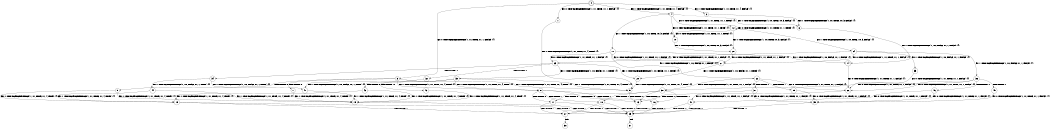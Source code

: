 digraph BCG {
size = "7, 10.5";
center = TRUE;
node [shape = circle];
0 [peripheries = 2];
0 -> 1 [label = "EX !0 !ATOMIC_EXCH_BRANCH (1, +1, TRUE, +1, 1, FALSE) !{}"];
0 -> 2 [label = "EX !1 !ATOMIC_EXCH_BRANCH (1, +1, TRUE, +1, 4, FALSE) !{}"];
0 -> 3 [label = "EX !0 !ATOMIC_EXCH_BRANCH (1, +1, TRUE, +1, 1, FALSE) !{}"];
0 -> 4 [label = "EX !1 !ATOMIC_EXCH_BRANCH (1, +1, TRUE, +1, 4, FALSE) !{}"];
1 -> 5 [label = "EX !1 !ATOMIC_EXCH_BRANCH (1, +1, TRUE, +1, 4, TRUE) !{}"];
2 -> 6 [label = "EX !1 !ATOMIC_EXCH_BRANCH (1, +0, TRUE, +0, 3, FALSE) !{}"];
3 -> 5 [label = "EX !1 !ATOMIC_EXCH_BRANCH (1, +1, TRUE, +1, 4, TRUE) !{}"];
3 -> 7 [label = "TERMINATE !0"];
3 -> 8 [label = "EX !1 !ATOMIC_EXCH_BRANCH (1, +1, TRUE, +1, 4, TRUE) !{}"];
3 -> 9 [label = "TERMINATE !0"];
4 -> 6 [label = "EX !1 !ATOMIC_EXCH_BRANCH (1, +0, TRUE, +0, 3, FALSE) !{}"];
4 -> 10 [label = "EX !0 !ATOMIC_EXCH_BRANCH (1, +1, TRUE, +1, 1, TRUE) !{}"];
4 -> 11 [label = "EX !1 !ATOMIC_EXCH_BRANCH (1, +0, TRUE, +0, 3, FALSE) !{}"];
4 -> 12 [label = "EX !0 !ATOMIC_EXCH_BRANCH (1, +1, TRUE, +1, 1, TRUE) !{}"];
5 -> 13 [label = "TERMINATE !0"];
6 -> 14 [label = "EX !1 !ATOMIC_EXCH_BRANCH (1, +0, FALSE, +1, 1, FALSE) !{}"];
7 -> 15 [label = "EX !1 !ATOMIC_EXCH_BRANCH (1, +1, TRUE, +1, 4, TRUE) !{}"];
8 -> 13 [label = "TERMINATE !0"];
8 -> 16 [label = "TERMINATE !1"];
8 -> 17 [label = "TERMINATE !0"];
8 -> 18 [label = "TERMINATE !1"];
9 -> 15 [label = "EX !1 !ATOMIC_EXCH_BRANCH (1, +1, TRUE, +1, 4, TRUE) !{}"];
9 -> 19 [label = "EX !1 !ATOMIC_EXCH_BRANCH (1, +1, TRUE, +1, 4, TRUE) !{}"];
10 -> 20 [label = "EX !1 !ATOMIC_EXCH_BRANCH (1, +0, TRUE, +0, 3, FALSE) !{}"];
11 -> 14 [label = "EX !1 !ATOMIC_EXCH_BRANCH (1, +0, FALSE, +1, 1, FALSE) !{}"];
11 -> 21 [label = "EX !0 !ATOMIC_EXCH_BRANCH (1, +1, TRUE, +1, 1, FALSE) !{}"];
11 -> 22 [label = "EX !1 !ATOMIC_EXCH_BRANCH (1, +0, FALSE, +1, 1, FALSE) !{}"];
11 -> 23 [label = "EX !0 !ATOMIC_EXCH_BRANCH (1, +1, TRUE, +1, 1, FALSE) !{}"];
12 -> 10 [label = "EX !0 !ATOMIC_EXCH_BRANCH (1, +1, TRUE, +1, 1, TRUE) !{}"];
12 -> 20 [label = "EX !1 !ATOMIC_EXCH_BRANCH (1, +0, TRUE, +0, 3, FALSE) !{}"];
12 -> 12 [label = "EX !0 !ATOMIC_EXCH_BRANCH (1, +1, TRUE, +1, 1, TRUE) !{}"];
12 -> 24 [label = "EX !1 !ATOMIC_EXCH_BRANCH (1, +0, TRUE, +0, 3, FALSE) !{}"];
13 -> 25 [label = "TERMINATE !1"];
14 -> 26 [label = "EX !0 !ATOMIC_EXCH_BRANCH (1, +1, TRUE, +1, 1, FALSE) !{}"];
15 -> 25 [label = "TERMINATE !1"];
16 -> 25 [label = "TERMINATE !0"];
17 -> 25 [label = "TERMINATE !1"];
17 -> 27 [label = "TERMINATE !1"];
18 -> 25 [label = "TERMINATE !0"];
18 -> 27 [label = "TERMINATE !0"];
19 -> 25 [label = "TERMINATE !1"];
19 -> 27 [label = "TERMINATE !1"];
20 -> 21 [label = "EX !0 !ATOMIC_EXCH_BRANCH (1, +1, TRUE, +1, 1, FALSE) !{}"];
21 -> 28 [label = "EX !1 !ATOMIC_EXCH_BRANCH (1, +0, FALSE, +1, 1, TRUE) !{}"];
22 -> 26 [label = "EX !0 !ATOMIC_EXCH_BRANCH (1, +1, TRUE, +1, 1, FALSE) !{}"];
22 -> 29 [label = "TERMINATE !1"];
22 -> 30 [label = "EX !0 !ATOMIC_EXCH_BRANCH (1, +1, TRUE, +1, 1, FALSE) !{}"];
22 -> 31 [label = "TERMINATE !1"];
23 -> 28 [label = "EX !1 !ATOMIC_EXCH_BRANCH (1, +0, FALSE, +1, 1, TRUE) !{}"];
23 -> 32 [label = "TERMINATE !0"];
23 -> 33 [label = "EX !1 !ATOMIC_EXCH_BRANCH (1, +0, FALSE, +1, 1, TRUE) !{}"];
23 -> 34 [label = "TERMINATE !0"];
24 -> 21 [label = "EX !0 !ATOMIC_EXCH_BRANCH (1, +1, TRUE, +1, 1, FALSE) !{}"];
24 -> 35 [label = "EX !1 !ATOMIC_EXCH_BRANCH (1, +0, FALSE, +1, 1, FALSE) !{}"];
24 -> 23 [label = "EX !0 !ATOMIC_EXCH_BRANCH (1, +1, TRUE, +1, 1, FALSE) !{}"];
24 -> 36 [label = "EX !1 !ATOMIC_EXCH_BRANCH (1, +0, FALSE, +1, 1, FALSE) !{}"];
25 -> 37 [label = "exit"];
26 -> 13 [label = "TERMINATE !0"];
27 -> 38 [label = "exit"];
28 -> 5 [label = "EX !1 !ATOMIC_EXCH_BRANCH (1, +1, TRUE, +1, 4, TRUE) !{}"];
29 -> 39 [label = "EX !0 !ATOMIC_EXCH_BRANCH (1, +1, TRUE, +1, 1, FALSE) !{}"];
30 -> 13 [label = "TERMINATE !0"];
30 -> 16 [label = "TERMINATE !1"];
30 -> 17 [label = "TERMINATE !0"];
30 -> 18 [label = "TERMINATE !1"];
31 -> 39 [label = "EX !0 !ATOMIC_EXCH_BRANCH (1, +1, TRUE, +1, 1, FALSE) !{}"];
31 -> 40 [label = "EX !0 !ATOMIC_EXCH_BRANCH (1, +1, TRUE, +1, 1, FALSE) !{}"];
32 -> 41 [label = "EX !1 !ATOMIC_EXCH_BRANCH (1, +0, FALSE, +1, 1, TRUE) !{}"];
33 -> 5 [label = "EX !1 !ATOMIC_EXCH_BRANCH (1, +1, TRUE, +1, 4, TRUE) !{}"];
33 -> 42 [label = "TERMINATE !0"];
33 -> 8 [label = "EX !1 !ATOMIC_EXCH_BRANCH (1, +1, TRUE, +1, 4, TRUE) !{}"];
33 -> 43 [label = "TERMINATE !0"];
34 -> 41 [label = "EX !1 !ATOMIC_EXCH_BRANCH (1, +0, FALSE, +1, 1, TRUE) !{}"];
34 -> 44 [label = "EX !1 !ATOMIC_EXCH_BRANCH (1, +0, FALSE, +1, 1, TRUE) !{}"];
35 -> 26 [label = "EX !0 !ATOMIC_EXCH_BRANCH (1, +1, TRUE, +1, 1, FALSE) !{}"];
36 -> 26 [label = "EX !0 !ATOMIC_EXCH_BRANCH (1, +1, TRUE, +1, 1, FALSE) !{}"];
36 -> 45 [label = "TERMINATE !1"];
36 -> 30 [label = "EX !0 !ATOMIC_EXCH_BRANCH (1, +1, TRUE, +1, 1, FALSE) !{}"];
36 -> 46 [label = "TERMINATE !1"];
39 -> 25 [label = "TERMINATE !0"];
40 -> 25 [label = "TERMINATE !0"];
40 -> 27 [label = "TERMINATE !0"];
41 -> 15 [label = "EX !1 !ATOMIC_EXCH_BRANCH (1, +1, TRUE, +1, 4, TRUE) !{}"];
42 -> 15 [label = "EX !1 !ATOMIC_EXCH_BRANCH (1, +1, TRUE, +1, 4, TRUE) !{}"];
43 -> 15 [label = "EX !1 !ATOMIC_EXCH_BRANCH (1, +1, TRUE, +1, 4, TRUE) !{}"];
43 -> 19 [label = "EX !1 !ATOMIC_EXCH_BRANCH (1, +1, TRUE, +1, 4, TRUE) !{}"];
44 -> 15 [label = "EX !1 !ATOMIC_EXCH_BRANCH (1, +1, TRUE, +1, 4, TRUE) !{}"];
44 -> 19 [label = "EX !1 !ATOMIC_EXCH_BRANCH (1, +1, TRUE, +1, 4, TRUE) !{}"];
45 -> 39 [label = "EX !0 !ATOMIC_EXCH_BRANCH (1, +1, TRUE, +1, 1, FALSE) !{}"];
46 -> 39 [label = "EX !0 !ATOMIC_EXCH_BRANCH (1, +1, TRUE, +1, 1, FALSE) !{}"];
46 -> 40 [label = "EX !0 !ATOMIC_EXCH_BRANCH (1, +1, TRUE, +1, 1, FALSE) !{}"];
}
